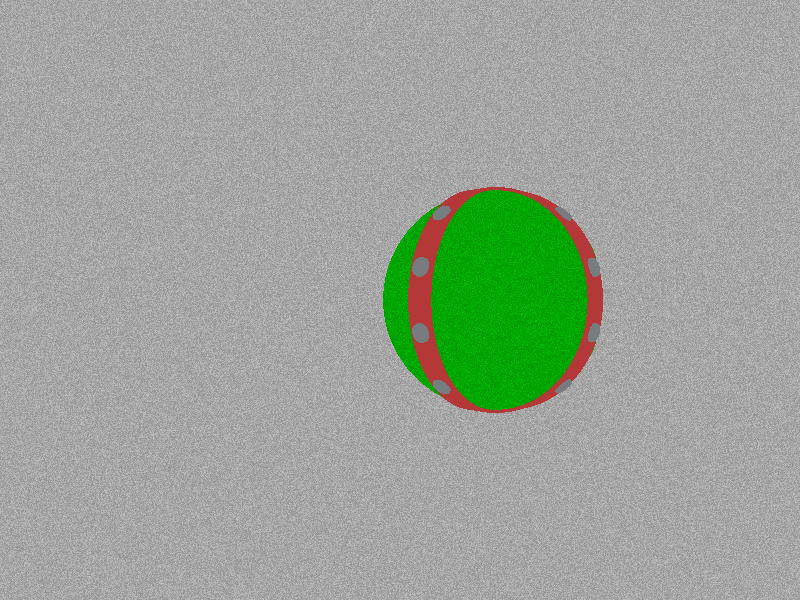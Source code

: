 #include "colors.inc"#include "stones.inc"#include "metals.inc"#version 3.1;/* * A boulder rolling down the tunnel, near the lair of the * giants at the top of the spiral in Chapter 3 of the * RTOH campaign. * * You might wonder why a group of dumb giants would * construct a boulder trap complete with steel spikes * mounted on leather bands. The answer is: they didn't. * The boulder in the gaming session was just a regular * rock. The image was made to look like a boulder * trap from Dungeon Keeper, an incredibly cool game that * a number of the players are addicted to. Dungeon Keeper * is distributed by Electronic Arts and written by * Bullfrog Co, http://www.bullfrog.co.uk/) * * Scale is 1 POVunit == 1 foot. * * Created 5/16/99 by Denton Gentry. */global_settings {	assumed_gamma 1.8	ambient_light rgb<1, 1, 1>}// Texture by Chuck Fusner, http://www.enter.net/~cfusner#local RoughStone = texture { //rough stone texture...	pigment { //nice and random on the pigment.		granite		color_map {		[ 0 rgb .5 ]		[ .25 rgb .65 ]		[ .5 rgb .5 ]		[ .75 rgb .7 ]		[ 1 rgb .5 ]		}		frequency 100	}	normal { /*love that crackle! It's apparently quite                 computation intensive, but with just the                 right turbulence, it's got a range of apps.*/		crackle 1		warp {		turbulence <.5,.5,.5> /*no more than this for a rough                                    stone effect. And less will                                    look more "crystaline"*/		lambda 2 //these you can tinker with		octaves 6 //for a variety of effects		omega .5 //though here they are at defaults.		}	}	finish {		specular .1 roughness 1		diffuse .55	}}#local T_BoulderTrap = texture {	pigment {		granite		color_map {		[ 0 rgb <0,0.5,0> ]		[ .25 rgb <0,0.65,0> ]		[ .5 rgb <0,0.5,0> ]		[ .75 rgb <0, 0.7, 0> ]		[ 1 rgb <0, .5, 0> ]		}		frequency 100	}	normal { /*love that crackle! It's apparently quite                 computation intensive, but with just the                 right turbulence, it's got a range of apps.*/		crackle 0.6	}	finish {		specular .1 roughness 1		diffuse .55	}}#local T_leather = texture {	pigment { color Brown }}#local T_spike = texture {	T_Chrome_2A}// the tunneldifference {	box { <-100, -100, -1000>, <100, 100, 1000> }	// cut a tunnel	superellipsoid { <0.25, 0.25>		scale <7.5, 5, 900>	}	texture { RoughStone }}// the boulder trapmerge {	sphere {		<0,0,0>, 4.5		texture { T_BoulderTrap }	}	// a leather band with spikes	merge {		cylinder { <0, 0, -0.5>, <0, 0, 0.5>, 4.6 texture{T_leather} }		cone { <0,2,0>, 1.5, <0, 4.7, 0>, 0.35 rotate z*-45 texture { T_spike } }		cone { <0,2,0>, 1.5, <0, 4.7, 0>, 0.35 rotate z*-15 texture { T_spike } }		cone { <0,2,0>, 1.5, <0, 4.7, 0>, 0.35 rotate z*15 texture { T_spike } }		cone { <0,2,0>, 1.5, <0, 4.7, 0>, 0.35 rotate z*45 texture { T_spike } }		cone { <0,2,0>, 1.5, <0, -4.7, 0>, 0.35 rotate z*-45 texture { T_spike } }		cone { <0,2,0>, 1.5, <0, -4.7, 0>, 0.35 rotate z*-15 texture { T_spike } }		cone { <0,2,0>, 1.5, <0, -4.7, 0>, 0.35 rotate z*15 texture { T_spike } }		cone { <0,2,0>, 1.5, <0, -4.7, 0>, 0.35 rotate z*45 texture { T_spike } }	}	// And another leather band of spikes	merge {		cylinder { <0, 0, -0.5>, <0, 0, 0.5>, 4.6 texture{T_leather} }		cone { <0,2,0>, 1.5, <0, 4.7, 0>, 0.35 rotate z*-45 texture { T_spike } }		cone { <0,2,0>, 1.5, <0, 4.7, 0>, 0.35 rotate z*-15 texture { T_spike } }		cone { <0,2,0>, 1.5, <0, 4.7, 0>, 0.35 rotate z*15 texture { T_spike } }		cone { <0,2,0>, 1.5, <0, 4.7, 0>, 0.35 rotate z*45 texture { T_spike } }		cone { <0,2,0>, 1.5, <0, -4.7, 0>, 0.35 rotate z*-45 texture { T_spike } }		cone { <0,2,0>, 1.5, <0, -4.7, 0>, 0.35 rotate z*-15 texture { T_spike } }		cone { <0,2,0>, 1.5, <0, -4.7, 0>, 0.35 rotate z*15 texture { T_spike } }		cone { <0,2,0>, 1.5, <0, -4.7, 0>, 0.35 rotate z*45 texture { T_spike } }		rotate x*90	}	rotate x*43	rotate z*90	translate <3.8, 0, 25>}// illuminate the scenelight_source {	<0,0,-1>	color rgb <0.5, 0.5, 0.45>	fade_distance 30 fade_power 2}camera {	location <0, 0, 0>	look_at  <0, 0, 10>}